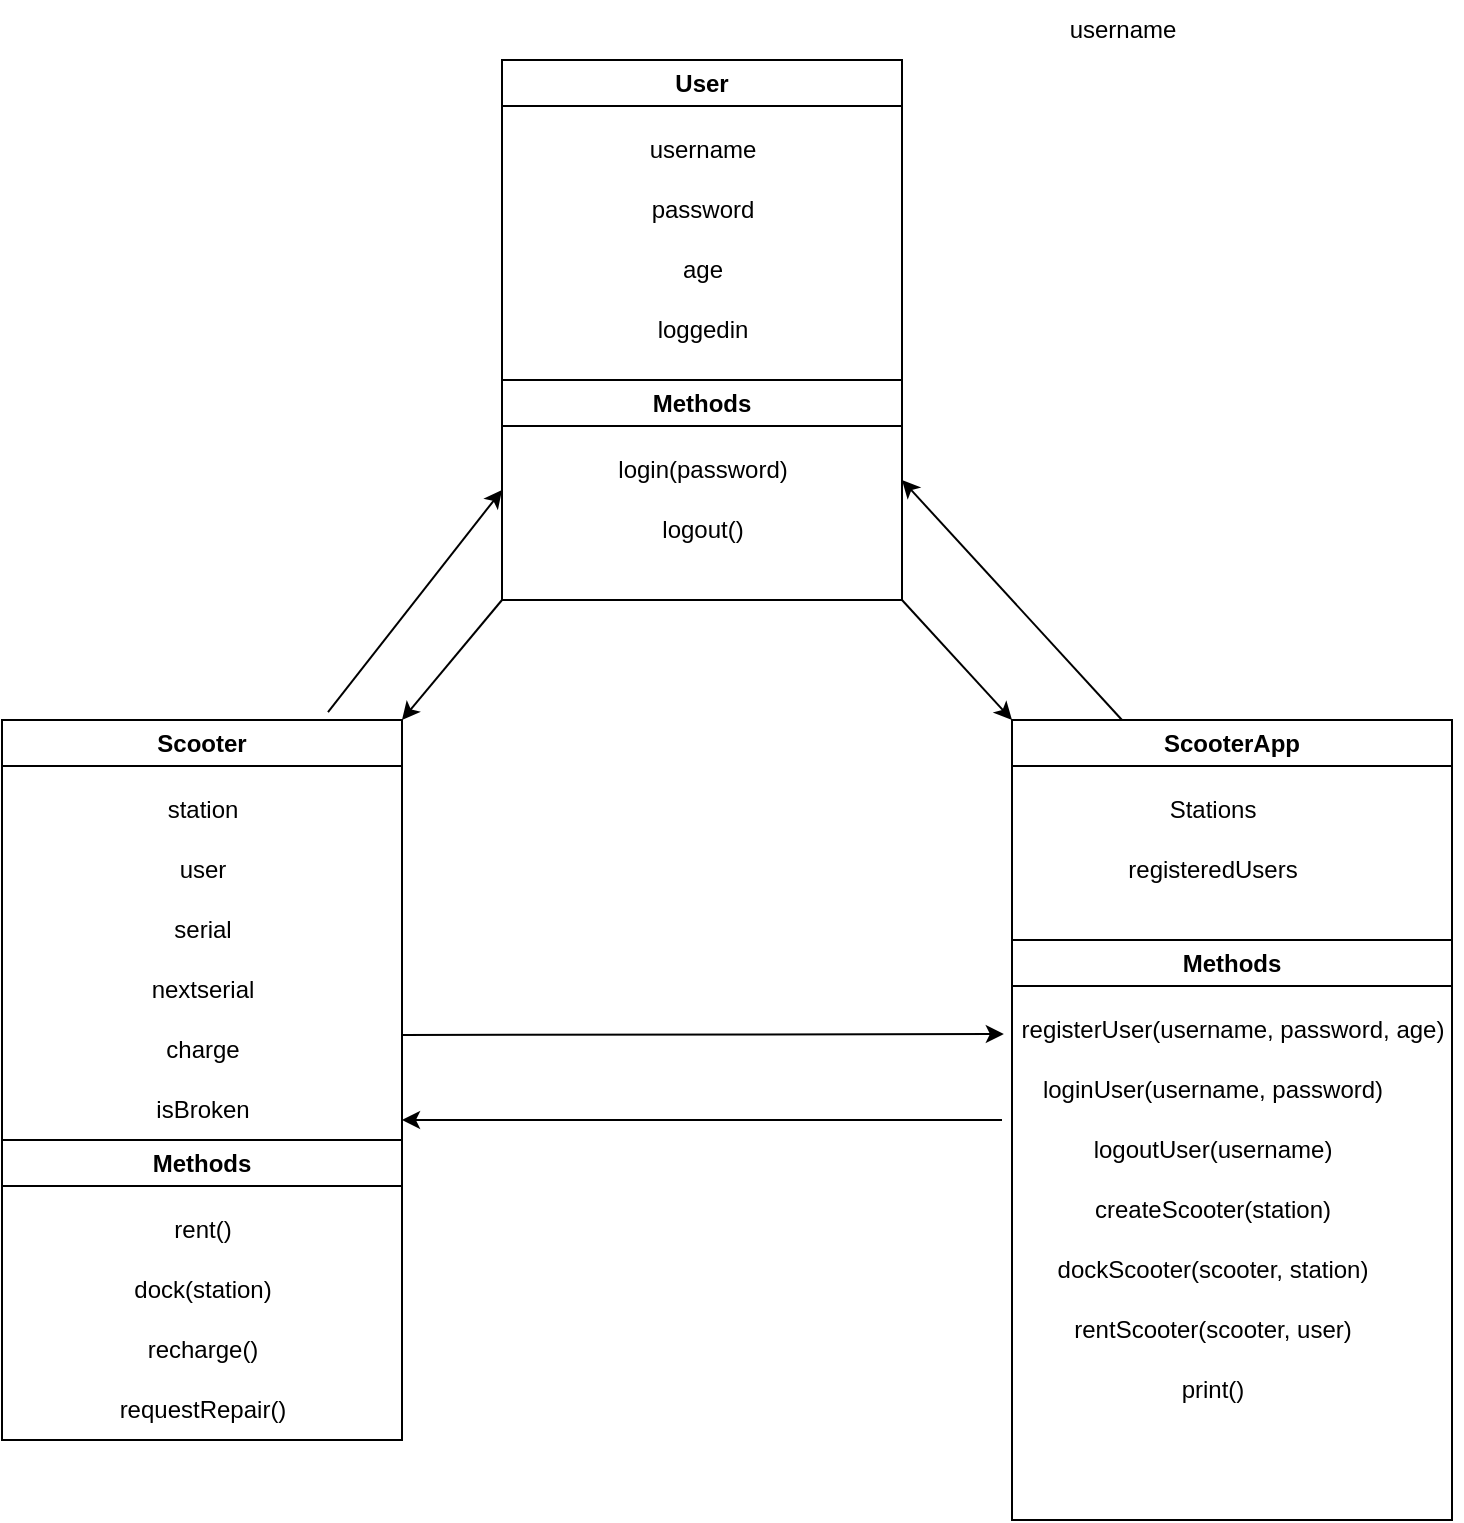 <mxfile>
    <diagram id="GAO3dsLI-yRbzW_njiIf" name="Page-1">
        <mxGraphModel dx="1165" dy="792" grid="1" gridSize="10" guides="1" tooltips="1" connect="1" arrows="1" fold="1" page="1" pageScale="1" pageWidth="850" pageHeight="1100" math="0" shadow="0">
            <root>
                <mxCell id="0"/>
                <mxCell id="1" parent="0"/>
                <mxCell id="68" style="edgeStyle=none;html=1;exitX=1;exitY=0.75;exitDx=0;exitDy=0;entryX=0.004;entryY=0.567;entryDx=0;entryDy=0;entryPerimeter=0;" edge="1" parent="1" source="20" target="59">
                    <mxGeometry relative="1" as="geometry">
                        <mxPoint x="550" y="518" as="targetPoint"/>
                    </mxGeometry>
                </mxCell>
                <mxCell id="20" value="Scooter" style="swimlane;whiteSpace=wrap;html=1;" vertex="1" parent="1">
                    <mxGeometry x="40" y="360" width="200" height="210" as="geometry"/>
                </mxCell>
                <mxCell id="22" value="user" style="text;html=1;align=center;verticalAlign=middle;resizable=0;points=[];autosize=1;strokeColor=none;fillColor=none;" vertex="1" parent="20">
                    <mxGeometry x="75" y="60" width="50" height="30" as="geometry"/>
                </mxCell>
                <mxCell id="23" value="serial" style="text;html=1;align=center;verticalAlign=middle;resizable=0;points=[];autosize=1;strokeColor=none;fillColor=none;" vertex="1" parent="20">
                    <mxGeometry x="75" y="90" width="50" height="30" as="geometry"/>
                </mxCell>
                <mxCell id="24" value="nextserial" style="text;html=1;align=center;verticalAlign=middle;resizable=0;points=[];autosize=1;strokeColor=none;fillColor=none;" vertex="1" parent="20">
                    <mxGeometry x="65" y="120" width="70" height="30" as="geometry"/>
                </mxCell>
                <mxCell id="21" value="station" style="text;html=1;align=center;verticalAlign=middle;resizable=0;points=[];autosize=1;strokeColor=none;fillColor=none;" vertex="1" parent="20">
                    <mxGeometry x="70" y="30" width="60" height="30" as="geometry"/>
                </mxCell>
                <mxCell id="25" value="charge" style="text;html=1;align=center;verticalAlign=middle;resizable=0;points=[];autosize=1;strokeColor=none;fillColor=none;" vertex="1" parent="20">
                    <mxGeometry x="70" y="150" width="60" height="30" as="geometry"/>
                </mxCell>
                <mxCell id="26" value="isBroken" style="text;html=1;align=center;verticalAlign=middle;resizable=0;points=[];autosize=1;strokeColor=none;fillColor=none;" vertex="1" parent="20">
                    <mxGeometry x="65" y="180" width="70" height="30" as="geometry"/>
                </mxCell>
                <mxCell id="27" value="User" style="swimlane;whiteSpace=wrap;html=1;" vertex="1" parent="1">
                    <mxGeometry x="290" y="30" width="200" height="160" as="geometry"/>
                </mxCell>
                <mxCell id="28" value="password" style="text;html=1;align=center;verticalAlign=middle;resizable=0;points=[];autosize=1;strokeColor=none;fillColor=none;" vertex="1" parent="27">
                    <mxGeometry x="65" y="60" width="70" height="30" as="geometry"/>
                </mxCell>
                <mxCell id="29" value="age" style="text;html=1;align=center;verticalAlign=middle;resizable=0;points=[];autosize=1;strokeColor=none;fillColor=none;" vertex="1" parent="27">
                    <mxGeometry x="80" y="90" width="40" height="30" as="geometry"/>
                </mxCell>
                <mxCell id="30" value="loggedin" style="text;html=1;align=center;verticalAlign=middle;resizable=0;points=[];autosize=1;strokeColor=none;fillColor=none;" vertex="1" parent="27">
                    <mxGeometry x="65" y="120" width="70" height="30" as="geometry"/>
                </mxCell>
                <mxCell id="31" value="username" style="text;html=1;align=center;verticalAlign=middle;resizable=0;points=[];autosize=1;strokeColor=none;fillColor=none;" vertex="1" parent="27">
                    <mxGeometry x="60" y="30" width="80" height="30" as="geometry"/>
                </mxCell>
                <mxCell id="34" value="ScooterApp" style="swimlane;whiteSpace=wrap;html=1;" vertex="1" parent="1">
                    <mxGeometry x="545" y="360" width="220" height="110" as="geometry"/>
                </mxCell>
                <mxCell id="35" value="registeredUsers" style="text;html=1;align=center;verticalAlign=middle;resizable=0;points=[];autosize=1;strokeColor=none;fillColor=none;" vertex="1" parent="34">
                    <mxGeometry x="45" y="60" width="110" height="30" as="geometry"/>
                </mxCell>
                <mxCell id="38" value="Stations" style="text;html=1;align=center;verticalAlign=middle;resizable=0;points=[];autosize=1;strokeColor=none;fillColor=none;" vertex="1" parent="34">
                    <mxGeometry x="65" y="30" width="70" height="30" as="geometry"/>
                </mxCell>
                <mxCell id="39" value="username" style="text;html=1;align=center;verticalAlign=middle;resizable=0;points=[];autosize=1;strokeColor=none;fillColor=none;" vertex="1" parent="1">
                    <mxGeometry x="560" width="80" height="30" as="geometry"/>
                </mxCell>
                <mxCell id="41" value="Methods" style="swimlane;whiteSpace=wrap;html=1;" vertex="1" parent="1">
                    <mxGeometry x="40" y="570" width="200" height="150" as="geometry"/>
                </mxCell>
                <mxCell id="42" value="dock(station)" style="text;html=1;align=center;verticalAlign=middle;resizable=0;points=[];autosize=1;strokeColor=none;fillColor=none;" vertex="1" parent="41">
                    <mxGeometry x="55" y="60" width="90" height="30" as="geometry"/>
                </mxCell>
                <mxCell id="43" value="recharge()" style="text;html=1;align=center;verticalAlign=middle;resizable=0;points=[];autosize=1;strokeColor=none;fillColor=none;" vertex="1" parent="41">
                    <mxGeometry x="60" y="90" width="80" height="30" as="geometry"/>
                </mxCell>
                <mxCell id="44" value="requestRepair()" style="text;html=1;align=center;verticalAlign=middle;resizable=0;points=[];autosize=1;strokeColor=none;fillColor=none;" vertex="1" parent="41">
                    <mxGeometry x="45" y="120" width="110" height="30" as="geometry"/>
                </mxCell>
                <mxCell id="45" value="rent()" style="text;html=1;align=center;verticalAlign=middle;resizable=0;points=[];autosize=1;strokeColor=none;fillColor=none;" vertex="1" parent="41">
                    <mxGeometry x="75" y="30" width="50" height="30" as="geometry"/>
                </mxCell>
                <mxCell id="66" style="edgeStyle=none;html=1;exitX=0;exitY=1;exitDx=0;exitDy=0;entryX=1;entryY=0;entryDx=0;entryDy=0;" edge="1" parent="1" source="48" target="20">
                    <mxGeometry relative="1" as="geometry"/>
                </mxCell>
                <mxCell id="67" style="edgeStyle=none;html=1;exitX=1;exitY=1;exitDx=0;exitDy=0;entryX=0;entryY=0;entryDx=0;entryDy=0;" edge="1" parent="1" source="48" target="34">
                    <mxGeometry relative="1" as="geometry"/>
                </mxCell>
                <mxCell id="48" value="Methods" style="swimlane;whiteSpace=wrap;html=1;" vertex="1" parent="1">
                    <mxGeometry x="290" y="190" width="200" height="110" as="geometry"/>
                </mxCell>
                <mxCell id="49" value="logout()" style="text;html=1;align=center;verticalAlign=middle;resizable=0;points=[];autosize=1;strokeColor=none;fillColor=none;" vertex="1" parent="48">
                    <mxGeometry x="70" y="60" width="60" height="30" as="geometry"/>
                </mxCell>
                <mxCell id="52" value="login(password)" style="text;html=1;align=center;verticalAlign=middle;resizable=0;points=[];autosize=1;strokeColor=none;fillColor=none;" vertex="1" parent="48">
                    <mxGeometry x="45" y="30" width="110" height="30" as="geometry"/>
                </mxCell>
                <mxCell id="55" value="Methods" style="swimlane;whiteSpace=wrap;html=1;" vertex="1" parent="1">
                    <mxGeometry x="545" y="470" width="220" height="290" as="geometry"/>
                </mxCell>
                <mxCell id="56" value="loginUser(username, password)" style="text;html=1;align=center;verticalAlign=middle;resizable=0;points=[];autosize=1;strokeColor=none;fillColor=none;" vertex="1" parent="55">
                    <mxGeometry x="5" y="60" width="190" height="30" as="geometry"/>
                </mxCell>
                <mxCell id="57" value="logoutUser(username)" style="text;html=1;align=center;verticalAlign=middle;resizable=0;points=[];autosize=1;strokeColor=none;fillColor=none;" vertex="1" parent="55">
                    <mxGeometry x="30" y="90" width="140" height="30" as="geometry"/>
                </mxCell>
                <mxCell id="58" value="createScooter(station)" style="text;html=1;align=center;verticalAlign=middle;resizable=0;points=[];autosize=1;strokeColor=none;fillColor=none;" vertex="1" parent="55">
                    <mxGeometry x="30" y="120" width="140" height="30" as="geometry"/>
                </mxCell>
                <mxCell id="59" value="registerUser(username, password, age)" style="text;html=1;align=center;verticalAlign=middle;resizable=0;points=[];autosize=1;strokeColor=none;fillColor=none;" vertex="1" parent="55">
                    <mxGeometry x="-5" y="30" width="230" height="30" as="geometry"/>
                </mxCell>
                <mxCell id="60" value="dockScooter(scooter, station)" style="text;html=1;align=center;verticalAlign=middle;resizable=0;points=[];autosize=1;strokeColor=none;fillColor=none;" vertex="1" parent="55">
                    <mxGeometry x="10" y="150" width="180" height="30" as="geometry"/>
                </mxCell>
                <mxCell id="61" value="rentScooter(scooter, user)" style="text;html=1;align=center;verticalAlign=middle;resizable=0;points=[];autosize=1;strokeColor=none;fillColor=none;" vertex="1" parent="55">
                    <mxGeometry x="20" y="180" width="160" height="30" as="geometry"/>
                </mxCell>
                <mxCell id="65" value="print()" style="text;html=1;align=center;verticalAlign=middle;resizable=0;points=[];autosize=1;strokeColor=none;fillColor=none;" vertex="1" parent="55">
                    <mxGeometry x="75" y="210" width="50" height="30" as="geometry"/>
                </mxCell>
                <mxCell id="69" style="edgeStyle=none;html=1;" edge="1" parent="1">
                    <mxGeometry relative="1" as="geometry">
                        <mxPoint x="540" y="560" as="sourcePoint"/>
                        <mxPoint x="240" y="560" as="targetPoint"/>
                    </mxGeometry>
                </mxCell>
                <mxCell id="70" style="edgeStyle=none;html=1;exitX=0.815;exitY=-0.019;exitDx=0;exitDy=0;entryX=0;entryY=0.5;entryDx=0;entryDy=0;exitPerimeter=0;" edge="1" parent="1" source="20" target="48">
                    <mxGeometry relative="1" as="geometry">
                        <mxPoint x="260" y="270" as="sourcePoint"/>
                        <mxPoint x="210" y="330" as="targetPoint"/>
                    </mxGeometry>
                </mxCell>
                <mxCell id="71" style="edgeStyle=none;html=1;exitX=0.25;exitY=0;exitDx=0;exitDy=0;" edge="1" parent="1" source="34">
                    <mxGeometry relative="1" as="geometry">
                        <mxPoint x="553" y="341.01" as="sourcePoint"/>
                        <mxPoint x="490" y="240" as="targetPoint"/>
                    </mxGeometry>
                </mxCell>
            </root>
        </mxGraphModel>
    </diagram>
</mxfile>